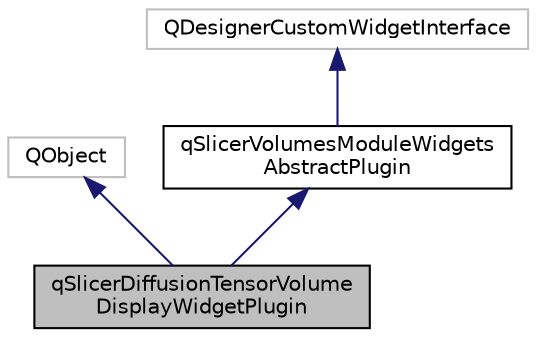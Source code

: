 digraph "qSlicerDiffusionTensorVolumeDisplayWidgetPlugin"
{
  bgcolor="transparent";
  edge [fontname="Helvetica",fontsize="10",labelfontname="Helvetica",labelfontsize="10"];
  node [fontname="Helvetica",fontsize="10",shape=record];
  Node0 [label="qSlicerDiffusionTensorVolume\lDisplayWidgetPlugin",height=0.2,width=0.4,color="black", fillcolor="grey75", style="filled", fontcolor="black"];
  Node1 -> Node0 [dir="back",color="midnightblue",fontsize="10",style="solid",fontname="Helvetica"];
  Node1 [label="QObject",height=0.2,width=0.4,color="grey75"];
  Node2 -> Node0 [dir="back",color="midnightblue",fontsize="10",style="solid",fontname="Helvetica"];
  Node2 [label="qSlicerVolumesModuleWidgets\lAbstractPlugin",height=0.2,width=0.4,color="black",URL="$classqSlicerVolumesModuleWidgetsAbstractPlugin.html"];
  Node3 -> Node2 [dir="back",color="midnightblue",fontsize="10",style="solid",fontname="Helvetica"];
  Node3 [label="QDesignerCustomWidgetInterface",height=0.2,width=0.4,color="grey75"];
}
